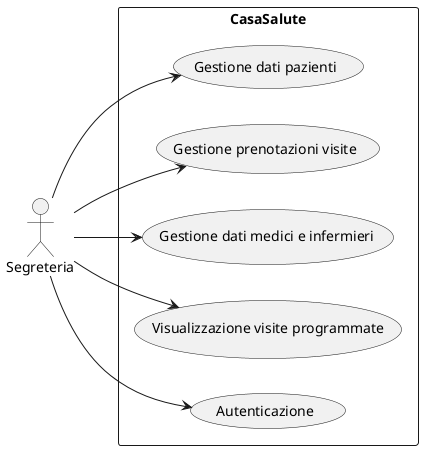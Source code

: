 @startuml
left to right direction
actor Segreteria as Secretary

rectangle CasaSalute {
    
    usecase "Gestione dati pazienti" as UC_ManagePatientData
    usecase "Gestione prenotazioni visite" as UC_ManageBookings
    usecase "Gestione dati medici e infermieri" as UC_ManageStaffData
    usecase "Visualizzazione visite programmate" as UC_ShowScheduledVisits
    usecase "Autenticazione" as UC_Auth_Secretary
}

Secretary --> UC_Auth_Secretary
Secretary --> UC_ManagePatientData
Secretary --> UC_ManageBookings
Secretary --> UC_ManageStaffData
Secretary --> UC_ShowScheduledVisits
@enduml


